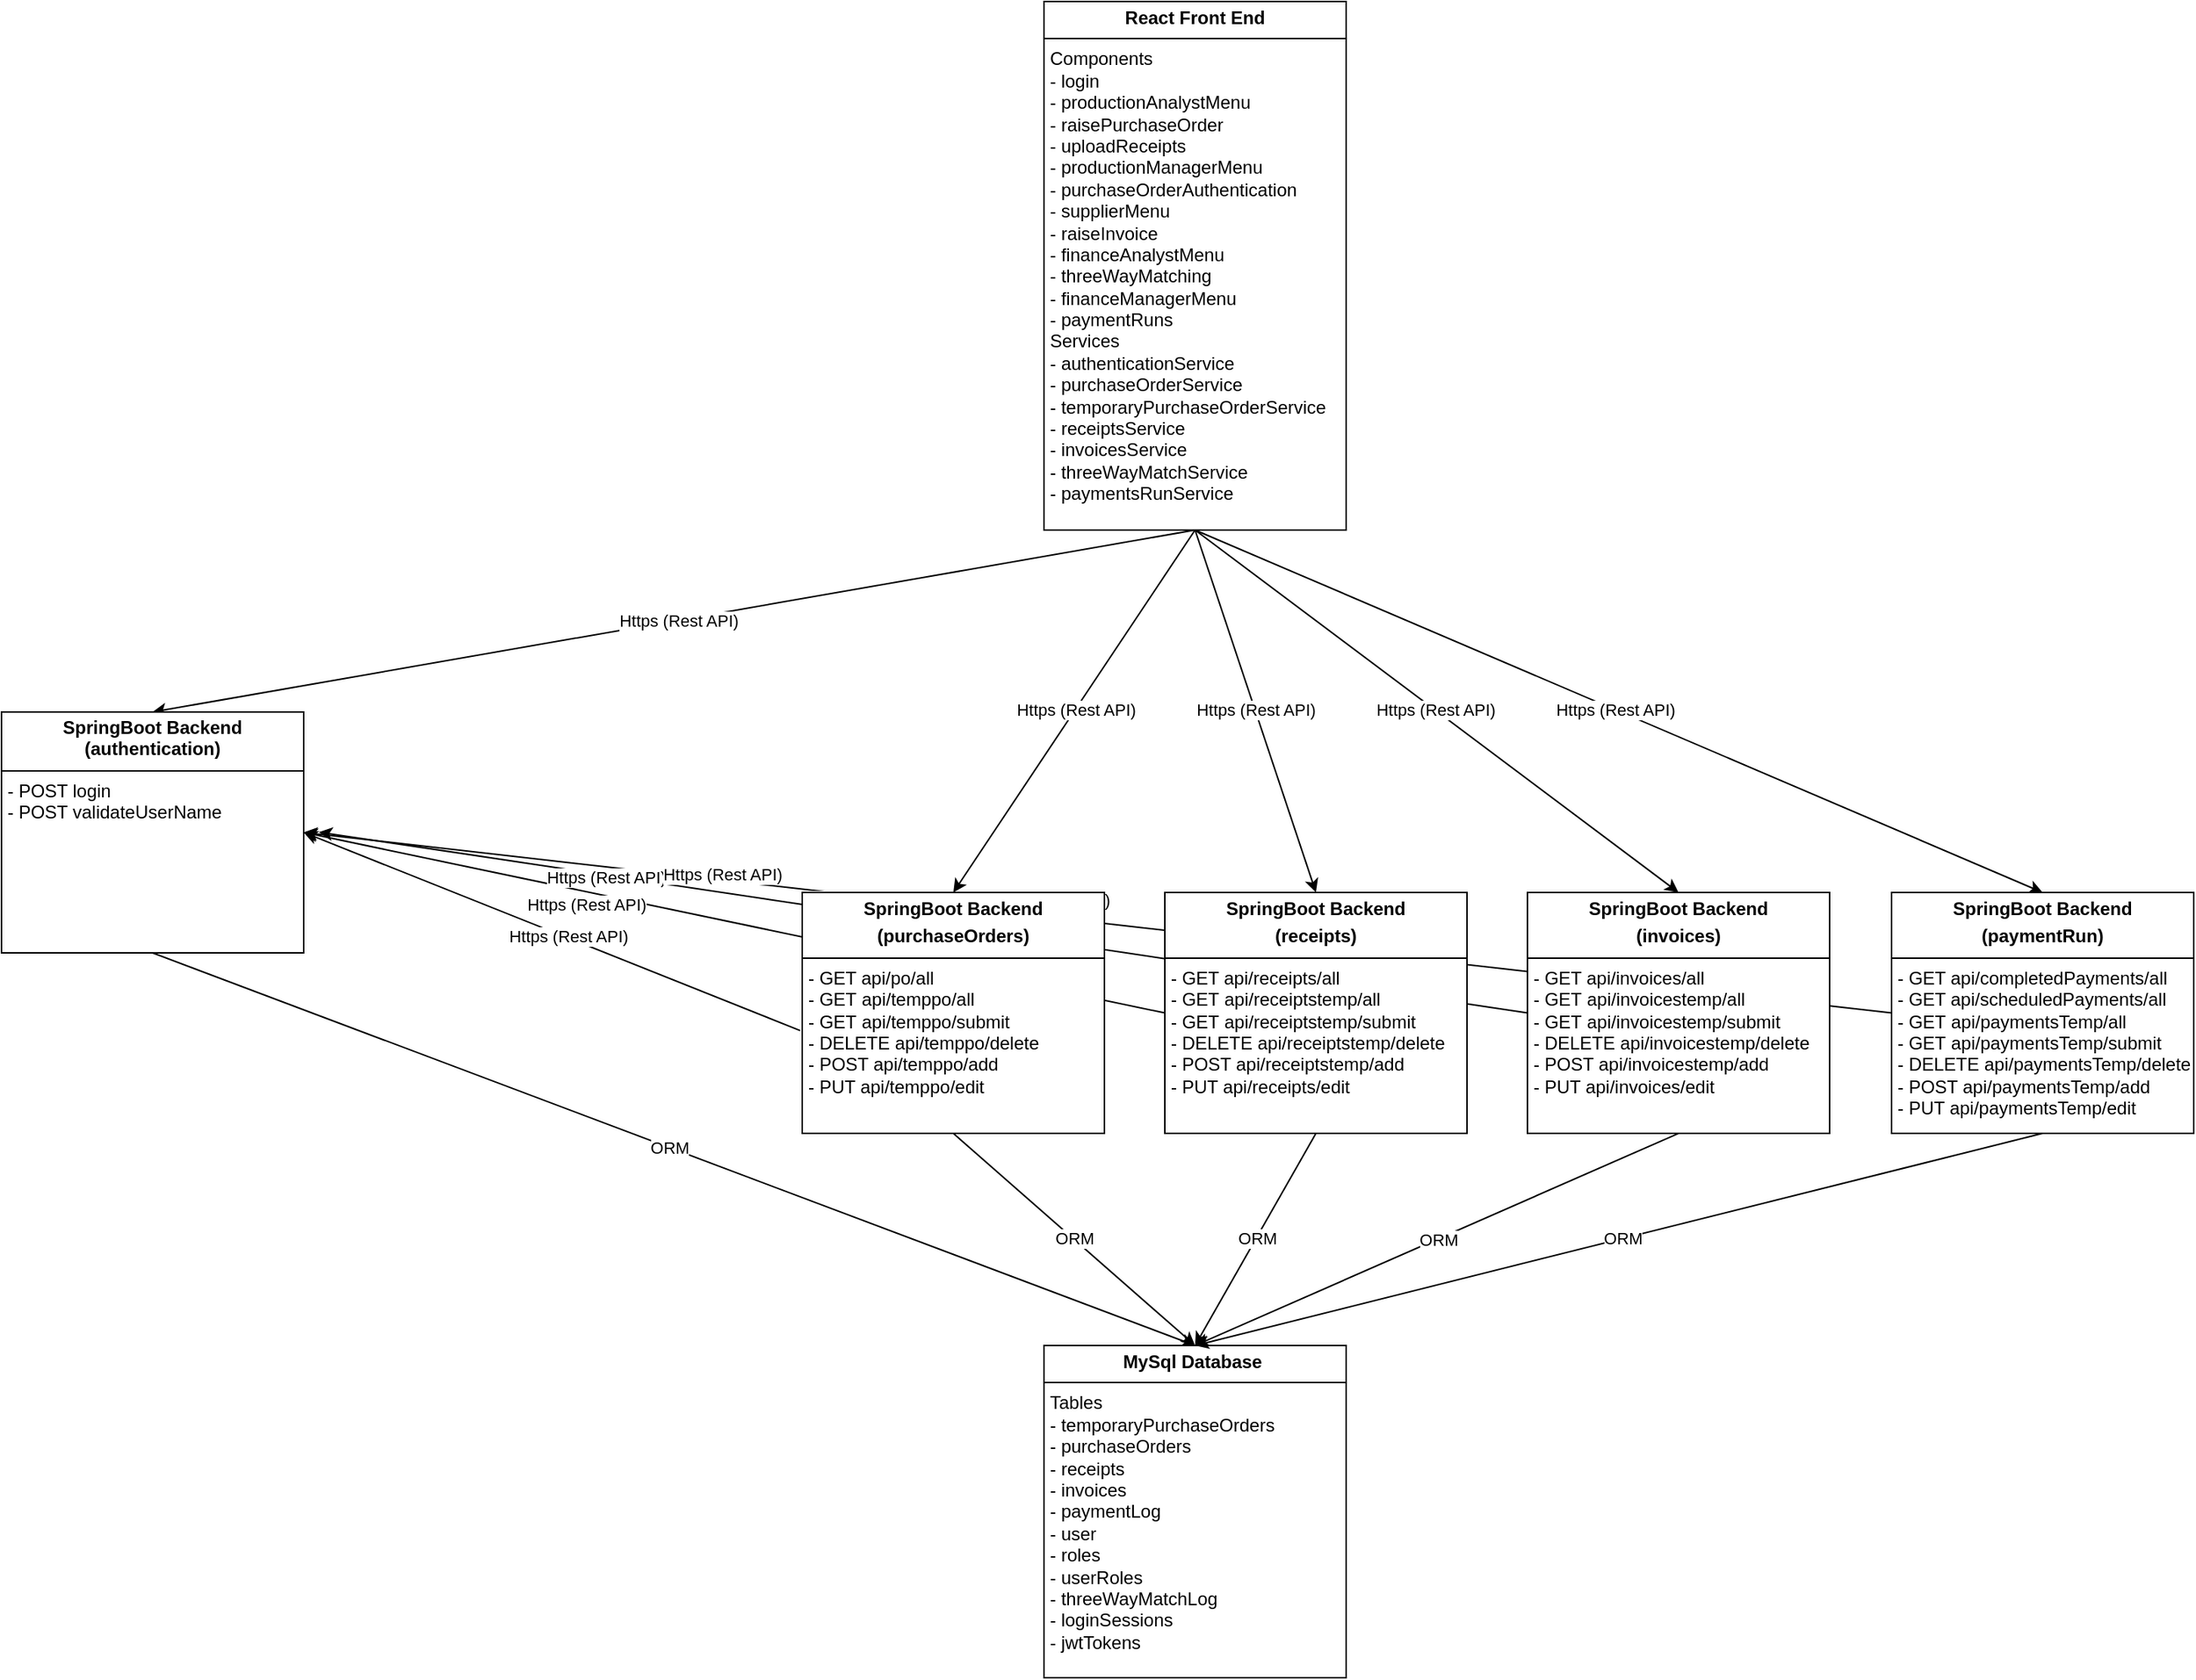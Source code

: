 <mxfile version="27.1.6" pages="2">
  <diagram name="Web Component Diagram" id="Qo_BiO_Z34WmR_wmKPTt">
    <mxGraphModel dx="2464" dy="820" grid="1" gridSize="10" guides="1" tooltips="1" connect="1" arrows="1" fold="1" page="1" pageScale="1" pageWidth="827" pageHeight="1169" math="0" shadow="0">
      <root>
        <mxCell id="0" />
        <mxCell id="1" parent="0" />
        <mxCell id="yFn-vOAb816id8AntAqq-66" value="" style="endArrow=classic;html=1;rounded=0;exitX=0;exitY=0.5;exitDx=0;exitDy=0;entryX=1;entryY=0.5;entryDx=0;entryDy=0;" parent="1" source="yFn-vOAb816id8AntAqq-40" target="yFn-vOAb816id8AntAqq-24" edge="1">
          <mxGeometry width="50" height="50" relative="1" as="geometry">
            <mxPoint x="1241" y="800" as="sourcePoint" />
            <mxPoint x="190" y="680" as="targetPoint" />
          </mxGeometry>
        </mxCell>
        <mxCell id="yFn-vOAb816id8AntAqq-67" value="Https (Rest API)" style="edgeLabel;html=1;align=center;verticalAlign=middle;resizable=0;points=[];" parent="yFn-vOAb816id8AntAqq-66" vertex="1" connectable="0">
          <mxGeometry x="-0.06" y="-1" relative="1" as="geometry">
            <mxPoint x="-64" y="-18" as="offset" />
          </mxGeometry>
        </mxCell>
        <mxCell id="yFn-vOAb816id8AntAqq-58" value="" style="endArrow=classic;html=1;rounded=0;exitX=0;exitY=0.5;exitDx=0;exitDy=0;" parent="1" source="yFn-vOAb816id8AntAqq-32" edge="1">
          <mxGeometry width="50" height="50" relative="1" as="geometry">
            <mxPoint x="920" y="801" as="sourcePoint" />
            <mxPoint x="200" y="680" as="targetPoint" />
          </mxGeometry>
        </mxCell>
        <mxCell id="yFn-vOAb816id8AntAqq-59" value="Https (Rest API)" style="edgeLabel;html=1;align=center;verticalAlign=middle;resizable=0;points=[];" parent="yFn-vOAb816id8AntAqq-58" vertex="1" connectable="0">
          <mxGeometry x="-0.06" y="-1" relative="1" as="geometry">
            <mxPoint x="-64" y="-18" as="offset" />
          </mxGeometry>
        </mxCell>
        <mxCell id="yFn-vOAb816id8AntAqq-22" value="&lt;p style=&quot;margin:0px;margin-top:4px;text-align:center;&quot;&gt;&lt;b&gt;React Front End&lt;/b&gt;&lt;/p&gt;&lt;hr size=&quot;1&quot; style=&quot;border-style:solid;&quot;&gt;&lt;p style=&quot;margin:0px;margin-left:4px;&quot;&gt;Components&lt;/p&gt;&lt;p style=&quot;margin:0px;margin-left:4px;&quot;&gt;- login&lt;/p&gt;&lt;p style=&quot;margin:0px;margin-left:4px;&quot;&gt;- productionAnalystMenu&lt;/p&gt;&lt;p style=&quot;margin:0px;margin-left:4px;&quot;&gt;- raisePurchaseOrder&lt;/p&gt;&lt;p style=&quot;margin:0px;margin-left:4px;&quot;&gt;- uploadReceipts&lt;/p&gt;&lt;p style=&quot;margin:0px;margin-left:4px;&quot;&gt;- productionManagerMenu&lt;/p&gt;&lt;p style=&quot;margin:0px;margin-left:4px;&quot;&gt;- purchaseOrderAuthentication&lt;/p&gt;&lt;p style=&quot;margin:0px;margin-left:4px;&quot;&gt;- supplierMenu&lt;/p&gt;&lt;p style=&quot;margin:0px;margin-left:4px;&quot;&gt;- raiseInvoice&lt;/p&gt;&lt;p style=&quot;margin:0px;margin-left:4px;&quot;&gt;- financeAnalystMenu&lt;/p&gt;&lt;p style=&quot;margin:0px;margin-left:4px;&quot;&gt;- threeWayMatching&lt;/p&gt;&lt;p style=&quot;margin:0px;margin-left:4px;&quot;&gt;- financeManagerMenu&lt;/p&gt;&lt;p style=&quot;margin:0px;margin-left:4px;&quot;&gt;- paymentRuns&lt;/p&gt;&lt;p style=&quot;margin:0px;margin-left:4px;&quot;&gt;Services&lt;/p&gt;&lt;p style=&quot;margin:0px;margin-left:4px;&quot;&gt;- authenticationService&lt;/p&gt;&lt;p style=&quot;margin:0px;margin-left:4px;&quot;&gt;- purchaseOrderService&lt;/p&gt;&lt;p style=&quot;margin:0px;margin-left:4px;&quot;&gt;- temporaryPurchaseOrderService&lt;/p&gt;&lt;p style=&quot;margin:0px;margin-left:4px;&quot;&gt;- receiptsService&lt;/p&gt;&lt;p style=&quot;margin:0px;margin-left:4px;&quot;&gt;- invoicesService&lt;/p&gt;&lt;p style=&quot;margin:0px;margin-left:4px;&quot;&gt;- threeWayMatchService&lt;/p&gt;&lt;p style=&quot;margin:0px;margin-left:4px;&quot;&gt;- paymentsRunService&lt;/p&gt;" style="verticalAlign=top;align=left;overflow=fill;html=1;whiteSpace=wrap;" parent="1" vertex="1">
          <mxGeometry x="680" y="130" width="200" height="350" as="geometry" />
        </mxCell>
        <mxCell id="yFn-vOAb816id8AntAqq-23" value="" style="endArrow=classic;html=1;rounded=0;exitX=0.5;exitY=1;exitDx=0;exitDy=0;entryX=0.5;entryY=0;entryDx=0;entryDy=0;" parent="1" source="yFn-vOAb816id8AntAqq-22" target="yFn-vOAb816id8AntAqq-24" edge="1">
          <mxGeometry width="50" height="50" relative="1" as="geometry">
            <mxPoint x="725" y="480" as="sourcePoint" />
            <mxPoint x="574" y="540" as="targetPoint" />
          </mxGeometry>
        </mxCell>
        <mxCell id="yFn-vOAb816id8AntAqq-25" value="Https (Rest API)" style="edgeLabel;html=1;align=center;verticalAlign=middle;resizable=0;points=[];" parent="yFn-vOAb816id8AntAqq-23" vertex="1" connectable="0">
          <mxGeometry x="-0.008" relative="1" as="geometry">
            <mxPoint as="offset" />
          </mxGeometry>
        </mxCell>
        <mxCell id="yFn-vOAb816id8AntAqq-24" value="&lt;p style=&quot;margin:0px;margin-top:4px;text-align:center;&quot;&gt;&lt;b&gt;SpringBoot Backend (authentication)&lt;/b&gt;&lt;/p&gt;&lt;hr size=&quot;1&quot; style=&quot;border-style:solid;&quot;&gt;&lt;p style=&quot;margin:0px;margin-left:4px;&quot;&gt;- POST login&amp;nbsp;&lt;/p&gt;&lt;p style=&quot;margin:0px;margin-left:4px;&quot;&gt;- POST validateUserName&amp;nbsp;&lt;/p&gt;&lt;p style=&quot;margin:0px;margin-left:4px;&quot;&gt;&lt;br&gt;&lt;/p&gt;" style="verticalAlign=top;align=left;overflow=fill;html=1;whiteSpace=wrap;" parent="1" vertex="1">
          <mxGeometry x="-10" y="600.47" width="200" height="159.53" as="geometry" />
        </mxCell>
        <mxCell id="yFn-vOAb816id8AntAqq-26" value="" style="endArrow=classic;html=1;rounded=0;exitX=0.5;exitY=1;exitDx=0;exitDy=0;entryX=0.5;entryY=0;entryDx=0;entryDy=0;" parent="1" source="yFn-vOAb816id8AntAqq-22" target="yFn-vOAb816id8AntAqq-28" edge="1">
          <mxGeometry width="50" height="50" relative="1" as="geometry">
            <mxPoint x="725" y="480" as="sourcePoint" />
            <mxPoint x="520" y="550" as="targetPoint" />
          </mxGeometry>
        </mxCell>
        <mxCell id="yFn-vOAb816id8AntAqq-27" value="Https (Rest API)" style="edgeLabel;html=1;align=center;verticalAlign=middle;resizable=0;points=[];" parent="yFn-vOAb816id8AntAqq-26" vertex="1" connectable="0">
          <mxGeometry x="-0.008" relative="1" as="geometry">
            <mxPoint as="offset" />
          </mxGeometry>
        </mxCell>
        <mxCell id="yFn-vOAb816id8AntAqq-31" value="&lt;p style=&quot;margin:0px;margin-top:4px;text-align:center;&quot;&gt;&lt;b&gt;SpringBoot Backend&lt;/b&gt;&lt;/p&gt;&lt;p style=&quot;margin:0px;margin-top:4px;text-align:center;&quot;&gt;&lt;b&gt;(receipts)&lt;/b&gt;&lt;/p&gt;&lt;hr size=&quot;1&quot; style=&quot;border-style:solid;&quot;&gt;&lt;p style=&quot;margin: 0px 0px 0px 4px;&quot;&gt;- GET api/receipts/all&lt;/p&gt;&lt;p style=&quot;margin: 0px 0px 0px 4px;&quot;&gt;- GET&amp;nbsp;&lt;span style=&quot;background-color: transparent; color: light-dark(rgb(0, 0, 0), rgb(255, 255, 255));&quot;&gt;api/receiptstemp/all&lt;/span&gt;&lt;/p&gt;&lt;p style=&quot;margin: 0px 0px 0px 4px;&quot;&gt;- GET&amp;nbsp;&lt;span style=&quot;color: light-dark(rgb(0, 0, 0), rgb(255, 255, 255)); background-color: transparent;&quot;&gt;api/receiptstemp/submit&lt;/span&gt;&lt;/p&gt;&lt;p style=&quot;margin: 0px 0px 0px 4px;&quot;&gt;&lt;span style=&quot;color: light-dark(rgb(0, 0, 0), rgb(255, 255, 255)); background-color: transparent;&quot;&gt;- DELETE&lt;/span&gt;&lt;span style=&quot;background-color: transparent; color: light-dark(rgb(0, 0, 0), rgb(255, 255, 255));&quot;&gt;&amp;nbsp;&lt;/span&gt;&lt;span style=&quot;background-color: transparent; color: light-dark(rgb(0, 0, 0), rgb(255, 255, 255));&quot;&gt;api/receiptstemp/delete&lt;/span&gt;&lt;/p&gt;&lt;p style=&quot;margin: 0px 0px 0px 4px;&quot;&gt;&lt;span style=&quot;background-color: transparent; color: light-dark(rgb(0, 0, 0), rgb(255, 255, 255));&quot;&gt;- POST api/receiptstemp/add&lt;/span&gt;&lt;/p&gt;&lt;p style=&quot;margin: 0px 0px 0px 4px;&quot;&gt;&lt;span style=&quot;background-color: transparent; color: light-dark(rgb(0, 0, 0), rgb(255, 255, 255));&quot;&gt;- PUT api/receipts/edit&lt;/span&gt;&lt;/p&gt;&lt;p style=&quot;margin:0px;margin-left:4px;&quot;&gt;&lt;br&gt;&lt;/p&gt;" style="verticalAlign=top;align=left;overflow=fill;html=1;whiteSpace=wrap;" parent="1" vertex="1">
          <mxGeometry x="760" y="720" width="200" height="159.53" as="geometry" />
        </mxCell>
        <mxCell id="yFn-vOAb816id8AntAqq-32" value="&lt;p style=&quot;margin:0px;margin-top:4px;text-align:center;&quot;&gt;&lt;b&gt;SpringBoot Backend&lt;/b&gt;&lt;/p&gt;&lt;p style=&quot;margin:0px;margin-top:4px;text-align:center;&quot;&gt;&lt;b&gt;(invoices)&lt;/b&gt;&lt;/p&gt;&lt;hr size=&quot;1&quot; style=&quot;border-style:solid;&quot;&gt;&lt;p style=&quot;margin: 0px 0px 0px 4px;&quot;&gt;- GET api/invoices/all&lt;/p&gt;&lt;p style=&quot;margin: 0px 0px 0px 4px;&quot;&gt;- GET&amp;nbsp;&lt;span style=&quot;background-color: transparent; color: light-dark(rgb(0, 0, 0), rgb(255, 255, 255));&quot;&gt;api/invoicestemp/all&lt;/span&gt;&lt;/p&gt;&lt;p style=&quot;margin: 0px 0px 0px 4px;&quot;&gt;- GET&amp;nbsp;&lt;span style=&quot;color: light-dark(rgb(0, 0, 0), rgb(255, 255, 255)); background-color: transparent;&quot;&gt;api/invoicestemp/submit&lt;/span&gt;&lt;/p&gt;&lt;p style=&quot;margin: 0px 0px 0px 4px;&quot;&gt;&lt;span style=&quot;color: light-dark(rgb(0, 0, 0), rgb(255, 255, 255)); background-color: transparent;&quot;&gt;- DELETE&lt;/span&gt;&lt;span style=&quot;background-color: transparent; color: light-dark(rgb(0, 0, 0), rgb(255, 255, 255));&quot;&gt;&amp;nbsp;&lt;/span&gt;&lt;span style=&quot;background-color: transparent; color: light-dark(rgb(0, 0, 0), rgb(255, 255, 255));&quot;&gt;api/invoicestemp/delete&lt;/span&gt;&lt;/p&gt;&lt;p style=&quot;margin: 0px 0px 0px 4px;&quot;&gt;&lt;span style=&quot;background-color: transparent; color: light-dark(rgb(0, 0, 0), rgb(255, 255, 255));&quot;&gt;- POST api/invoicestemp/add&lt;/span&gt;&lt;/p&gt;&lt;p style=&quot;margin: 0px 0px 0px 4px;&quot;&gt;&lt;span style=&quot;background-color: transparent; color: light-dark(rgb(0, 0, 0), rgb(255, 255, 255));&quot;&gt;- PUT api/invoices/edit&lt;/span&gt;&lt;/p&gt;&lt;p style=&quot;margin:0px;margin-left:4px;&quot;&gt;&lt;br&gt;&lt;/p&gt;" style="verticalAlign=top;align=left;overflow=fill;html=1;whiteSpace=wrap;" parent="1" vertex="1">
          <mxGeometry x="1000" y="720" width="200" height="159.53" as="geometry" />
        </mxCell>
        <mxCell id="yFn-vOAb816id8AntAqq-33" value="" style="endArrow=classic;html=1;rounded=0;entryX=0.5;entryY=0;entryDx=0;entryDy=0;exitX=0.5;exitY=1;exitDx=0;exitDy=0;" parent="1" source="yFn-vOAb816id8AntAqq-22" target="yFn-vOAb816id8AntAqq-31" edge="1">
          <mxGeometry width="50" height="50" relative="1" as="geometry">
            <mxPoint x="720" y="480" as="sourcePoint" />
            <mxPoint x="695" y="570" as="targetPoint" />
          </mxGeometry>
        </mxCell>
        <mxCell id="yFn-vOAb816id8AntAqq-34" value="Https (Rest API)" style="edgeLabel;html=1;align=center;verticalAlign=middle;resizable=0;points=[];" parent="yFn-vOAb816id8AntAqq-33" vertex="1" connectable="0">
          <mxGeometry x="-0.008" relative="1" as="geometry">
            <mxPoint as="offset" />
          </mxGeometry>
        </mxCell>
        <mxCell id="yFn-vOAb816id8AntAqq-35" value="" style="endArrow=classic;html=1;rounded=0;entryX=0.5;entryY=0;entryDx=0;entryDy=0;exitX=0.5;exitY=1;exitDx=0;exitDy=0;" parent="1" source="yFn-vOAb816id8AntAqq-22" target="yFn-vOAb816id8AntAqq-32" edge="1">
          <mxGeometry width="50" height="50" relative="1" as="geometry">
            <mxPoint x="720" y="480" as="sourcePoint" />
            <mxPoint x="925" y="530" as="targetPoint" />
          </mxGeometry>
        </mxCell>
        <mxCell id="yFn-vOAb816id8AntAqq-36" value="Https (Rest API)" style="edgeLabel;html=1;align=center;verticalAlign=middle;resizable=0;points=[];" parent="yFn-vOAb816id8AntAqq-35" vertex="1" connectable="0">
          <mxGeometry x="-0.008" relative="1" as="geometry">
            <mxPoint as="offset" />
          </mxGeometry>
        </mxCell>
        <mxCell id="yFn-vOAb816id8AntAqq-38" value="" style="endArrow=classic;html=1;rounded=0;entryX=0.5;entryY=0;entryDx=0;entryDy=0;exitX=0.5;exitY=1;exitDx=0;exitDy=0;" parent="1" source="yFn-vOAb816id8AntAqq-22" target="yFn-vOAb816id8AntAqq-40" edge="1">
          <mxGeometry width="50" height="50" relative="1" as="geometry">
            <mxPoint x="720" y="480" as="sourcePoint" />
            <mxPoint x="1240" y="560" as="targetPoint" />
          </mxGeometry>
        </mxCell>
        <mxCell id="yFn-vOAb816id8AntAqq-39" value="Https (Rest API)" style="edgeLabel;html=1;align=center;verticalAlign=middle;resizable=0;points=[];" parent="yFn-vOAb816id8AntAqq-38" vertex="1" connectable="0">
          <mxGeometry x="-0.008" relative="1" as="geometry">
            <mxPoint as="offset" />
          </mxGeometry>
        </mxCell>
        <mxCell id="yFn-vOAb816id8AntAqq-40" value="&lt;p style=&quot;margin:0px;margin-top:4px;text-align:center;&quot;&gt;&lt;b&gt;SpringBoot Backend&lt;/b&gt;&lt;/p&gt;&lt;p style=&quot;margin:0px;margin-top:4px;text-align:center;&quot;&gt;&lt;b&gt;(paymentRun)&lt;/b&gt;&lt;/p&gt;&lt;hr size=&quot;1&quot; style=&quot;border-style:solid;&quot;&gt;&lt;p style=&quot;margin: 0px 0px 0px 4px;&quot;&gt;- GET api/completedPayments/all&lt;/p&gt;&lt;p style=&quot;margin: 0px 0px 0px 4px;&quot;&gt;- GET api/scheduledPayments/all&lt;/p&gt;&lt;p style=&quot;margin: 0px 0px 0px 4px;&quot;&gt;- GET&amp;nbsp;&lt;span style=&quot;background-color: transparent; color: light-dark(rgb(0, 0, 0), rgb(255, 255, 255));&quot;&gt;api/paymentsTemp/all&lt;/span&gt;&lt;/p&gt;&lt;p style=&quot;margin: 0px 0px 0px 4px;&quot;&gt;- GET&amp;nbsp;&lt;span style=&quot;color: light-dark(rgb(0, 0, 0), rgb(255, 255, 255)); background-color: transparent;&quot;&gt;api/paymentsTemp/submit&lt;/span&gt;&lt;/p&gt;&lt;p style=&quot;margin: 0px 0px 0px 4px;&quot;&gt;&lt;span style=&quot;color: light-dark(rgb(0, 0, 0), rgb(255, 255, 255)); background-color: transparent;&quot;&gt;- DELETE&lt;/span&gt;&lt;span style=&quot;background-color: transparent; color: light-dark(rgb(0, 0, 0), rgb(255, 255, 255));&quot;&gt;&amp;nbsp;&lt;/span&gt;&lt;span style=&quot;background-color: transparent; color: light-dark(rgb(0, 0, 0), rgb(255, 255, 255));&quot;&gt;api/paymentsTemp/delete&lt;/span&gt;&lt;/p&gt;&lt;p style=&quot;margin: 0px 0px 0px 4px;&quot;&gt;&lt;span style=&quot;background-color: transparent; color: light-dark(rgb(0, 0, 0), rgb(255, 255, 255));&quot;&gt;- POST api/paymentsTemp/add&lt;/span&gt;&lt;/p&gt;&lt;p style=&quot;margin: 0px 0px 0px 4px;&quot;&gt;&lt;span style=&quot;background-color: transparent; color: light-dark(rgb(0, 0, 0), rgb(255, 255, 255));&quot;&gt;- PUT api/paymentsTemp/edit&lt;/span&gt;&lt;/p&gt;&lt;p style=&quot;margin:0px;margin-left:4px;&quot;&gt;&lt;br&gt;&lt;/p&gt;" style="verticalAlign=top;align=left;overflow=fill;html=1;whiteSpace=wrap;" parent="1" vertex="1">
          <mxGeometry x="1241" y="720" width="200" height="159.53" as="geometry" />
        </mxCell>
        <mxCell id="yFn-vOAb816id8AntAqq-43" value="" style="endArrow=classic;html=1;rounded=0;exitX=0.5;exitY=1;exitDx=0;exitDy=0;entryX=0.5;entryY=0;entryDx=0;entryDy=0;" parent="1" source="yFn-vOAb816id8AntAqq-28" target="yFn-vOAb816id8AntAqq-47" edge="1">
          <mxGeometry width="50" height="50" relative="1" as="geometry">
            <mxPoint x="600" y="810" as="sourcePoint" />
            <mxPoint x="730" y="830" as="targetPoint" />
          </mxGeometry>
        </mxCell>
        <mxCell id="yFn-vOAb816id8AntAqq-44" value="ORM" style="edgeLabel;html=1;align=center;verticalAlign=middle;resizable=0;points=[];" parent="yFn-vOAb816id8AntAqq-43" vertex="1" connectable="0">
          <mxGeometry x="-0.008" relative="1" as="geometry">
            <mxPoint as="offset" />
          </mxGeometry>
        </mxCell>
        <mxCell id="yFn-vOAb816id8AntAqq-45" value="" style="endArrow=classic;html=1;rounded=0;exitX=0.5;exitY=1;exitDx=0;exitDy=0;entryX=0.5;entryY=0;entryDx=0;entryDy=0;" parent="1" source="yFn-vOAb816id8AntAqq-31" target="yFn-vOAb816id8AntAqq-47" edge="1">
          <mxGeometry width="50" height="50" relative="1" as="geometry">
            <mxPoint x="800" y="870" as="sourcePoint" />
            <mxPoint x="781" y="856" as="targetPoint" />
          </mxGeometry>
        </mxCell>
        <mxCell id="yFn-vOAb816id8AntAqq-46" value="ORM" style="edgeLabel;html=1;align=center;verticalAlign=middle;resizable=0;points=[];" parent="yFn-vOAb816id8AntAqq-45" vertex="1" connectable="0">
          <mxGeometry x="-0.008" relative="1" as="geometry">
            <mxPoint as="offset" />
          </mxGeometry>
        </mxCell>
        <mxCell id="yFn-vOAb816id8AntAqq-48" value="" style="endArrow=classic;html=1;rounded=0;exitX=0.5;exitY=1;exitDx=0;exitDy=0;entryX=0.5;entryY=0;entryDx=0;entryDy=0;" parent="1" source="yFn-vOAb816id8AntAqq-24" target="yFn-vOAb816id8AntAqq-47" edge="1">
          <mxGeometry width="50" height="50" relative="1" as="geometry">
            <mxPoint x="300" y="700" as="sourcePoint" />
            <mxPoint x="760" y="860" as="targetPoint" />
          </mxGeometry>
        </mxCell>
        <mxCell id="yFn-vOAb816id8AntAqq-49" value="ORM" style="edgeLabel;html=1;align=center;verticalAlign=middle;resizable=0;points=[];" parent="yFn-vOAb816id8AntAqq-48" vertex="1" connectable="0">
          <mxGeometry x="-0.008" relative="1" as="geometry">
            <mxPoint as="offset" />
          </mxGeometry>
        </mxCell>
        <mxCell id="yFn-vOAb816id8AntAqq-47" value="&lt;p style=&quot;margin:0px;margin-top:4px;text-align:center;&quot;&gt;&lt;b&gt;MySql Database&amp;nbsp;&lt;/b&gt;&lt;/p&gt;&lt;hr size=&quot;1&quot; style=&quot;border-style:solid;&quot;&gt;&lt;p style=&quot;margin:0px;margin-left:4px;&quot;&gt;Tables&lt;/p&gt;&lt;p style=&quot;margin:0px;margin-left:4px;&quot;&gt;- temporaryPurchaseOrders&lt;/p&gt;&lt;p style=&quot;margin:0px;margin-left:4px;&quot;&gt;- purchaseOrders&lt;/p&gt;&lt;p style=&quot;margin:0px;margin-left:4px;&quot;&gt;- receipts&lt;/p&gt;&lt;p style=&quot;margin:0px;margin-left:4px;&quot;&gt;- invoices&lt;/p&gt;&lt;p style=&quot;margin:0px;margin-left:4px;&quot;&gt;- paymentLog&lt;/p&gt;&lt;p style=&quot;margin:0px;margin-left:4px;&quot;&gt;- user&lt;/p&gt;&lt;p style=&quot;margin:0px;margin-left:4px;&quot;&gt;- roles&lt;/p&gt;&lt;p style=&quot;margin:0px;margin-left:4px;&quot;&gt;- userRoles&lt;/p&gt;&lt;p style=&quot;margin:0px;margin-left:4px;&quot;&gt;- threeWayMatchLog&lt;/p&gt;&lt;p style=&quot;margin:0px;margin-left:4px;&quot;&gt;- loginSessions&lt;/p&gt;&lt;p style=&quot;margin:0px;margin-left:4px;&quot;&gt;- jwtTokens&lt;/p&gt;&lt;p style=&quot;margin:0px;margin-left:4px;&quot;&gt;&lt;br&gt;&lt;/p&gt;&lt;p style=&quot;margin:0px;margin-left:4px;&quot;&gt;&lt;br&gt;&lt;/p&gt;&lt;p style=&quot;margin:0px;margin-left:4px;&quot;&gt;&lt;br&gt;&lt;/p&gt;&lt;p style=&quot;margin:0px;margin-left:4px;&quot;&gt;&lt;br&gt;&lt;/p&gt;&lt;p style=&quot;margin:0px;margin-left:4px;&quot;&gt;&lt;br&gt;&lt;/p&gt;" style="verticalAlign=top;align=left;overflow=fill;html=1;whiteSpace=wrap;" parent="1" vertex="1">
          <mxGeometry x="680" y="1020" width="200" height="220" as="geometry" />
        </mxCell>
        <mxCell id="yFn-vOAb816id8AntAqq-50" value="" style="endArrow=classic;html=1;rounded=0;exitX=0.5;exitY=1;exitDx=0;exitDy=0;entryX=0.5;entryY=0;entryDx=0;entryDy=0;" parent="1" source="yFn-vOAb816id8AntAqq-32" target="yFn-vOAb816id8AntAqq-47" edge="1">
          <mxGeometry width="50" height="50" relative="1" as="geometry">
            <mxPoint x="930" y="700" as="sourcePoint" />
            <mxPoint x="930" y="860" as="targetPoint" />
          </mxGeometry>
        </mxCell>
        <mxCell id="yFn-vOAb816id8AntAqq-51" value="ORM" style="edgeLabel;html=1;align=center;verticalAlign=middle;resizable=0;points=[];" parent="yFn-vOAb816id8AntAqq-50" vertex="1" connectable="0">
          <mxGeometry x="-0.008" relative="1" as="geometry">
            <mxPoint as="offset" />
          </mxGeometry>
        </mxCell>
        <mxCell id="yFn-vOAb816id8AntAqq-52" value="" style="endArrow=classic;html=1;rounded=0;exitX=0.5;exitY=1;exitDx=0;exitDy=0;entryX=0.5;entryY=0;entryDx=0;entryDy=0;" parent="1" source="yFn-vOAb816id8AntAqq-40" target="yFn-vOAb816id8AntAqq-47" edge="1">
          <mxGeometry width="50" height="50" relative="1" as="geometry">
            <mxPoint x="1050" y="790" as="sourcePoint" />
            <mxPoint x="810" y="950" as="targetPoint" />
          </mxGeometry>
        </mxCell>
        <mxCell id="yFn-vOAb816id8AntAqq-53" value="ORM" style="edgeLabel;html=1;align=center;verticalAlign=middle;resizable=0;points=[];" parent="yFn-vOAb816id8AntAqq-52" vertex="1" connectable="0">
          <mxGeometry x="-0.008" relative="1" as="geometry">
            <mxPoint as="offset" />
          </mxGeometry>
        </mxCell>
        <mxCell id="yFn-vOAb816id8AntAqq-56" value="" style="endArrow=classic;html=1;rounded=0;entryX=1;entryY=0.5;entryDx=0;entryDy=0;exitX=0;exitY=0.5;exitDx=0;exitDy=0;" parent="1" source="yFn-vOAb816id8AntAqq-31" target="yFn-vOAb816id8AntAqq-24" edge="1">
          <mxGeometry width="50" height="50" relative="1" as="geometry">
            <mxPoint x="680" y="811" as="sourcePoint" />
            <mxPoint x="441" y="680" as="targetPoint" />
          </mxGeometry>
        </mxCell>
        <mxCell id="yFn-vOAb816id8AntAqq-54" value="" style="endArrow=classic;html=1;rounded=0;entryX=1;entryY=0.5;entryDx=0;entryDy=0;exitX=-0.007;exitY=0.573;exitDx=0;exitDy=0;exitPerimeter=0;" parent="1" source="yFn-vOAb816id8AntAqq-28" target="yFn-vOAb816id8AntAqq-24" edge="1">
          <mxGeometry width="50" height="50" relative="1" as="geometry">
            <mxPoint x="350" y="780" as="sourcePoint" />
            <mxPoint x="400" y="730" as="targetPoint" />
          </mxGeometry>
        </mxCell>
        <mxCell id="yFn-vOAb816id8AntAqq-55" value="Https (Rest API)" style="edgeLabel;html=1;align=center;verticalAlign=middle;resizable=0;points=[];" parent="yFn-vOAb816id8AntAqq-54" vertex="1" connectable="0">
          <mxGeometry x="-0.06" y="-1" relative="1" as="geometry">
            <mxPoint as="offset" />
          </mxGeometry>
        </mxCell>
        <mxCell id="yFn-vOAb816id8AntAqq-61" value="Https (Rest API)" style="edgeLabel;html=1;align=center;verticalAlign=middle;resizable=0;points=[];" parent="1" vertex="1" connectable="0">
          <mxGeometry x="390" y="710" as="geometry" />
        </mxCell>
        <mxCell id="yFn-vOAb816id8AntAqq-64" value="Https (Rest API)" style="edgeLabel;html=1;align=center;verticalAlign=middle;resizable=0;points=[];" parent="1" vertex="1" connectable="0">
          <mxGeometry x="390" y="640" as="geometry">
            <mxPoint x="-13" y="88" as="offset" />
          </mxGeometry>
        </mxCell>
        <mxCell id="yFn-vOAb816id8AntAqq-65" value="Https (Rest API)" style="edgeLabel;html=1;align=center;verticalAlign=middle;resizable=0;points=[];" parent="1" vertex="1" connectable="0">
          <mxGeometry x="480" y="620" as="geometry">
            <mxPoint x="-13" y="88" as="offset" />
          </mxGeometry>
        </mxCell>
        <mxCell id="yFn-vOAb816id8AntAqq-28" value="&lt;p style=&quot;margin:0px;margin-top:4px;text-align:center;&quot;&gt;&lt;b&gt;SpringBoot Backend&lt;/b&gt;&lt;/p&gt;&lt;p style=&quot;margin:0px;margin-top:4px;text-align:center;&quot;&gt;&lt;b&gt;(purchaseOrders)&lt;/b&gt;&lt;/p&gt;&lt;hr size=&quot;1&quot; style=&quot;border-style:solid;&quot;&gt;&lt;p style=&quot;margin:0px;margin-left:4px;&quot;&gt;- GET api/po/all&lt;/p&gt;&lt;p style=&quot;margin:0px;margin-left:4px;&quot;&gt;- GET&amp;nbsp;&lt;span style=&quot;background-color: transparent; color: light-dark(rgb(0, 0, 0), rgb(255, 255, 255));&quot;&gt;api/temppo/all&lt;/span&gt;&lt;/p&gt;&lt;p style=&quot;margin:0px;margin-left:4px;&quot;&gt;- GET&amp;nbsp;&lt;span style=&quot;color: light-dark(rgb(0, 0, 0), rgb(255, 255, 255)); background-color: transparent;&quot;&gt;api/temppo/submit&lt;/span&gt;&lt;/p&gt;&lt;p style=&quot;margin:0px;margin-left:4px;&quot;&gt;&lt;span style=&quot;color: light-dark(rgb(0, 0, 0), rgb(255, 255, 255)); background-color: transparent;&quot;&gt;- DELETE&lt;/span&gt;&lt;span style=&quot;background-color: transparent; color: light-dark(rgb(0, 0, 0), rgb(255, 255, 255));&quot;&gt;&amp;nbsp;&lt;/span&gt;&lt;span style=&quot;background-color: transparent; color: light-dark(rgb(0, 0, 0), rgb(255, 255, 255));&quot;&gt;api/temppo/delete&lt;/span&gt;&lt;/p&gt;&lt;p style=&quot;margin:0px;margin-left:4px;&quot;&gt;&lt;span style=&quot;background-color: transparent; color: light-dark(rgb(0, 0, 0), rgb(255, 255, 255));&quot;&gt;- POST api/temppo/add&lt;/span&gt;&lt;/p&gt;&lt;p style=&quot;margin:0px;margin-left:4px;&quot;&gt;&lt;span style=&quot;background-color: transparent; color: light-dark(rgb(0, 0, 0), rgb(255, 255, 255));&quot;&gt;- PUT api/temppo/edit&lt;/span&gt;&lt;/p&gt;" style="verticalAlign=top;align=left;overflow=fill;html=1;whiteSpace=wrap;" parent="1" vertex="1">
          <mxGeometry x="520" y="720" width="200" height="159.53" as="geometry" />
        </mxCell>
      </root>
    </mxGraphModel>
  </diagram>
  <diagram id="fqjjy99E-0aKFcr1MCpF" name="Database Design Diagram Authentication and Authorisation">
    <mxGraphModel dx="2001" dy="785" grid="1" gridSize="10" guides="1" tooltips="1" connect="1" arrows="1" fold="1" page="1" pageScale="1" pageWidth="827" pageHeight="1169" math="0" shadow="0">
      <root>
        <mxCell id="0" />
        <mxCell id="1" parent="0" />
        <mxCell id="Uvd43ZU4d7n_uXBfbXl--14" value="User" style="swimlane;fontStyle=0;childLayout=stackLayout;horizontal=1;startSize=26;horizontalStack=0;resizeParent=1;resizeParentMax=0;resizeLast=0;collapsible=1;marginBottom=0;align=center;fontSize=14;" parent="1" vertex="1">
          <mxGeometry x="80" y="150" width="160" height="266" as="geometry" />
        </mxCell>
        <mxCell id="Uvd43ZU4d7n_uXBfbXl--25" value="userID&amp;nbsp;&lt;span style=&quot;white-space: pre;&quot;&gt;&#x9;&lt;/span&gt;&lt;span style=&quot;white-space: pre;&quot;&gt;&#x9;&lt;/span&gt;&lt;span style=&quot;white-space: pre;&quot;&gt;&#x9;&lt;/span&gt;&lt;span style=&quot;white-space: pre;&quot;&gt;&#x9;&lt;/span&gt;PK" style="text;strokeColor=none;fillColor=none;spacingLeft=4;spacingRight=4;overflow=hidden;rotatable=0;points=[[0,0.5],[1,0.5]];portConstraint=eastwest;fontSize=12;whiteSpace=wrap;html=1;" parent="Uvd43ZU4d7n_uXBfbXl--14" vertex="1">
          <mxGeometry y="26" width="160" height="30" as="geometry" />
        </mxCell>
        <mxCell id="Uvd43ZU4d7n_uXBfbXl--23" value="firstName" style="text;strokeColor=none;fillColor=none;spacingLeft=4;spacingRight=4;overflow=hidden;rotatable=0;points=[[0,0.5],[1,0.5]];portConstraint=eastwest;fontSize=12;whiteSpace=wrap;html=1;" parent="Uvd43ZU4d7n_uXBfbXl--14" vertex="1">
          <mxGeometry y="56" width="160" height="30" as="geometry" />
        </mxCell>
        <mxCell id="Uvd43ZU4d7n_uXBfbXl--22" value="lastName" style="text;strokeColor=none;fillColor=none;spacingLeft=4;spacingRight=4;overflow=hidden;rotatable=0;points=[[0,0.5],[1,0.5]];portConstraint=eastwest;fontSize=12;whiteSpace=wrap;html=1;" parent="Uvd43ZU4d7n_uXBfbXl--14" vertex="1">
          <mxGeometry y="86" width="160" height="30" as="geometry" />
        </mxCell>
        <mxCell id="Uvd43ZU4d7n_uXBfbXl--21" value="email" style="text;strokeColor=none;fillColor=none;spacingLeft=4;spacingRight=4;overflow=hidden;rotatable=0;points=[[0,0.5],[1,0.5]];portConstraint=eastwest;fontSize=12;whiteSpace=wrap;html=1;" parent="Uvd43ZU4d7n_uXBfbXl--14" vertex="1">
          <mxGeometry y="116" width="160" height="30" as="geometry" />
        </mxCell>
        <mxCell id="Uvd43ZU4d7n_uXBfbXl--20" value="password (hashed)" style="text;strokeColor=none;fillColor=none;spacingLeft=4;spacingRight=4;overflow=hidden;rotatable=0;points=[[0,0.5],[1,0.5]];portConstraint=eastwest;fontSize=12;whiteSpace=wrap;html=1;" parent="Uvd43ZU4d7n_uXBfbXl--14" vertex="1">
          <mxGeometry y="146" width="160" height="30" as="geometry" />
        </mxCell>
        <mxCell id="Uvd43ZU4d7n_uXBfbXl--19" value="createdDate" style="text;strokeColor=none;fillColor=none;spacingLeft=4;spacingRight=4;overflow=hidden;rotatable=0;points=[[0,0.5],[1,0.5]];portConstraint=eastwest;fontSize=12;whiteSpace=wrap;html=1;" parent="Uvd43ZU4d7n_uXBfbXl--14" vertex="1">
          <mxGeometry y="176" width="160" height="30" as="geometry" />
        </mxCell>
        <mxCell id="Uvd43ZU4d7n_uXBfbXl--18" value="lastModified" style="text;strokeColor=none;fillColor=none;spacingLeft=4;spacingRight=4;overflow=hidden;rotatable=0;points=[[0,0.5],[1,0.5]];portConstraint=eastwest;fontSize=12;whiteSpace=wrap;html=1;" parent="Uvd43ZU4d7n_uXBfbXl--14" vertex="1">
          <mxGeometry y="206" width="160" height="30" as="geometry" />
        </mxCell>
        <mxCell id="Uvd43ZU4d7n_uXBfbXl--16" value="accountLocked" style="text;strokeColor=none;fillColor=none;spacingLeft=4;spacingRight=4;overflow=hidden;rotatable=0;points=[[0,0.5],[1,0.5]];portConstraint=eastwest;fontSize=12;whiteSpace=wrap;html=1;" parent="Uvd43ZU4d7n_uXBfbXl--14" vertex="1">
          <mxGeometry y="236" width="160" height="30" as="geometry" />
        </mxCell>
        <mxCell id="Uvd43ZU4d7n_uXBfbXl--26" value="Permissions" style="swimlane;fontStyle=0;childLayout=stackLayout;horizontal=1;startSize=26;horizontalStack=0;resizeParent=1;resizeParentMax=0;resizeLast=0;collapsible=1;marginBottom=0;align=center;fontSize=14;" parent="1" vertex="1">
          <mxGeometry x="480" y="236" width="160" height="86" as="geometry" />
        </mxCell>
        <mxCell id="Uvd43ZU4d7n_uXBfbXl--27" value="permissionID&amp;nbsp;&lt;span style=&quot;white-space: pre;&quot;&gt;&#x9;&lt;/span&gt;&lt;span style=&quot;white-space: pre;&quot;&gt;&#x9;&lt;/span&gt;&amp;nbsp; &amp;nbsp; &amp;nbsp; PK" style="text;strokeColor=none;fillColor=none;spacingLeft=4;spacingRight=4;overflow=hidden;rotatable=0;points=[[0,0.5],[1,0.5]];portConstraint=eastwest;fontSize=12;whiteSpace=wrap;html=1;" parent="Uvd43ZU4d7n_uXBfbXl--26" vertex="1">
          <mxGeometry y="26" width="160" height="30" as="geometry" />
        </mxCell>
        <mxCell id="Uvd43ZU4d7n_uXBfbXl--29" value="permissionName" style="text;strokeColor=none;fillColor=none;spacingLeft=4;spacingRight=4;overflow=hidden;rotatable=0;points=[[0,0.5],[1,0.5]];portConstraint=eastwest;fontSize=12;whiteSpace=wrap;html=1;" parent="Uvd43ZU4d7n_uXBfbXl--26" vertex="1">
          <mxGeometry y="56" width="160" height="30" as="geometry" />
        </mxCell>
        <mxCell id="Uvd43ZU4d7n_uXBfbXl--41" value="" style="endArrow=none;html=1;rounded=0;" parent="1" edge="1">
          <mxGeometry relative="1" as="geometry">
            <mxPoint x="240" y="290" as="sourcePoint" />
            <mxPoint x="480" y="290" as="targetPoint" />
          </mxGeometry>
        </mxCell>
        <mxCell id="Uvd43ZU4d7n_uXBfbXl--43" value="Granted" style="edgeLabel;html=1;align=center;verticalAlign=middle;resizable=0;points=[];" parent="Uvd43ZU4d7n_uXBfbXl--41" vertex="1" connectable="0">
          <mxGeometry x="0.037" relative="1" as="geometry">
            <mxPoint as="offset" />
          </mxGeometry>
        </mxCell>
        <mxCell id="Uvd43ZU4d7n_uXBfbXl--48" value="1" style="text;html=1;align=center;verticalAlign=middle;resizable=0;points=[];autosize=1;strokeColor=none;fillColor=none;" parent="1" vertex="1">
          <mxGeometry x="450" y="268" width="30" height="30" as="geometry" />
        </mxCell>
        <mxCell id="Uvd43ZU4d7n_uXBfbXl--49" value="1..*" style="text;html=1;align=center;verticalAlign=middle;resizable=0;points=[];autosize=1;strokeColor=none;fillColor=none;" parent="1" vertex="1">
          <mxGeometry x="230" y="268" width="40" height="30" as="geometry" />
        </mxCell>
        <mxCell id="Uvd43ZU4d7n_uXBfbXl--52" value="JwtToken" style="swimlane;fontStyle=0;childLayout=stackLayout;horizontal=1;startSize=26;horizontalStack=0;resizeParent=1;resizeParentMax=0;resizeLast=0;collapsible=1;marginBottom=0;align=center;fontSize=14;" parent="1" vertex="1">
          <mxGeometry x="-440" y="552" width="160" height="150" as="geometry" />
        </mxCell>
        <mxCell id="Uvd43ZU4d7n_uXBfbXl--53" value="tokenID&amp;nbsp; &amp;nbsp; &amp;nbsp; &amp;nbsp; &amp;nbsp; &amp;nbsp; &amp;nbsp; &amp;nbsp; &amp;nbsp; &amp;nbsp; &amp;nbsp; &amp;nbsp; &amp;nbsp; &amp;nbsp;PK" style="text;strokeColor=none;fillColor=none;spacingLeft=4;spacingRight=4;overflow=hidden;rotatable=0;points=[[0,0.5],[1,0.5]];portConstraint=eastwest;fontSize=12;whiteSpace=wrap;html=1;" parent="Uvd43ZU4d7n_uXBfbXl--52" vertex="1">
          <mxGeometry y="26" width="160" height="30" as="geometry" />
        </mxCell>
        <mxCell id="Uvd43ZU4d7n_uXBfbXl--63" value="jwtAuthenticationToken&lt;div&gt;&lt;br&gt;&lt;/div&gt;&lt;div&gt;&lt;br&gt;&lt;/div&gt;" style="text;strokeColor=none;fillColor=none;spacingLeft=4;spacingRight=4;overflow=hidden;rotatable=0;points=[[0,0.5],[1,0.5]];portConstraint=eastwest;fontSize=12;whiteSpace=wrap;html=1;" parent="Uvd43ZU4d7n_uXBfbXl--52" vertex="1">
          <mxGeometry y="56" width="160" height="30" as="geometry" />
        </mxCell>
        <mxCell id="Uvd43ZU4d7n_uXBfbXl--93" value="jwtTokenRefresh" style="text;strokeColor=none;fillColor=none;spacingLeft=4;spacingRight=4;overflow=hidden;rotatable=0;points=[[0,0.5],[1,0.5]];portConstraint=eastwest;fontSize=12;whiteSpace=wrap;html=1;" parent="Uvd43ZU4d7n_uXBfbXl--52" vertex="1">
          <mxGeometry y="86" width="160" height="30" as="geometry" />
        </mxCell>
        <mxCell id="Uvd43ZU4d7n_uXBfbXl--94" value="tokenInUse" style="text;strokeColor=none;fillColor=none;spacingLeft=4;spacingRight=4;overflow=hidden;rotatable=0;points=[[0,0.5],[1,0.5]];portConstraint=eastwest;fontSize=12;whiteSpace=wrap;html=1;" parent="Uvd43ZU4d7n_uXBfbXl--52" vertex="1">
          <mxGeometry y="116" width="160" height="34" as="geometry" />
        </mxCell>
        <mxCell id="Uvd43ZU4d7n_uXBfbXl--67" value="Session" style="swimlane;fontStyle=0;childLayout=stackLayout;horizontal=1;startSize=26;horizontalStack=0;resizeParent=1;resizeParentMax=0;resizeLast=0;collapsible=1;marginBottom=0;align=center;fontSize=14;" parent="1" vertex="1">
          <mxGeometry x="-440" y="170" width="160" height="146" as="geometry" />
        </mxCell>
        <mxCell id="Uvd43ZU4d7n_uXBfbXl--68" value="sessionID&amp;nbsp; &amp;nbsp; &amp;nbsp; &amp;nbsp; &amp;nbsp; &amp;nbsp; &amp;nbsp; &amp;nbsp; &amp;nbsp; &amp;nbsp; &amp;nbsp; &amp;nbsp; PK" style="text;strokeColor=none;fillColor=none;spacingLeft=4;spacingRight=4;overflow=hidden;rotatable=0;points=[[0,0.5],[1,0.5]];portConstraint=eastwest;fontSize=12;whiteSpace=wrap;html=1;" parent="Uvd43ZU4d7n_uXBfbXl--67" vertex="1">
          <mxGeometry y="26" width="160" height="30" as="geometry" />
        </mxCell>
        <mxCell id="Uvd43ZU4d7n_uXBfbXl--88" value="userID&amp;nbsp; &amp;nbsp; &amp;nbsp; &amp;nbsp; &amp;nbsp; &amp;nbsp; &amp;nbsp; &amp;nbsp; &amp;nbsp; &amp;nbsp; &amp;nbsp; &amp;nbsp; &amp;nbsp; &amp;nbsp; &amp;nbsp;FK" style="text;strokeColor=none;fillColor=none;spacingLeft=4;spacingRight=4;overflow=hidden;rotatable=0;points=[[0,0.5],[1,0.5]];portConstraint=eastwest;fontSize=12;whiteSpace=wrap;html=1;" parent="Uvd43ZU4d7n_uXBfbXl--67" vertex="1">
          <mxGeometry y="56" width="160" height="30" as="geometry" />
        </mxCell>
        <mxCell id="Uvd43ZU4d7n_uXBfbXl--70" value="timeStarted" style="text;strokeColor=none;fillColor=none;spacingLeft=4;spacingRight=4;overflow=hidden;rotatable=0;points=[[0,0.5],[1,0.5]];portConstraint=eastwest;fontSize=12;whiteSpace=wrap;html=1;" parent="Uvd43ZU4d7n_uXBfbXl--67" vertex="1">
          <mxGeometry y="86" width="160" height="30" as="geometry" />
        </mxCell>
        <mxCell id="Uvd43ZU4d7n_uXBfbXl--71" value="timeFinished" style="text;strokeColor=none;fillColor=none;spacingLeft=4;spacingRight=4;overflow=hidden;rotatable=0;points=[[0,0.5],[1,0.5]];portConstraint=eastwest;fontSize=12;whiteSpace=wrap;html=1;" parent="Uvd43ZU4d7n_uXBfbXl--67" vertex="1">
          <mxGeometry y="116" width="160" height="30" as="geometry" />
        </mxCell>
        <mxCell id="Uvd43ZU4d7n_uXBfbXl--80" value="" style="endArrow=none;html=1;rounded=0;entryX=0.967;entryY=0.633;entryDx=0;entryDy=0;entryPerimeter=0;" parent="1" edge="1">
          <mxGeometry relative="1" as="geometry">
            <mxPoint x="-280" y="279" as="sourcePoint" />
            <mxPoint x="79.01" y="278.99" as="targetPoint" />
          </mxGeometry>
        </mxCell>
        <mxCell id="Uvd43ZU4d7n_uXBfbXl--81" value="Assigned to" style="edgeLabel;html=1;align=center;verticalAlign=middle;resizable=0;points=[];" parent="Uvd43ZU4d7n_uXBfbXl--80" vertex="1" connectable="0">
          <mxGeometry x="0.037" relative="1" as="geometry">
            <mxPoint as="offset" />
          </mxGeometry>
        </mxCell>
        <mxCell id="Uvd43ZU4d7n_uXBfbXl--86" value="0..*" style="text;html=1;align=center;verticalAlign=middle;resizable=0;points=[];autosize=1;strokeColor=none;fillColor=none;" parent="1" vertex="1">
          <mxGeometry x="-280" y="250" width="40" height="30" as="geometry" />
        </mxCell>
        <mxCell id="Uvd43ZU4d7n_uXBfbXl--82" value="" style="endArrow=none;html=1;rounded=0;exitX=0.5;exitY=1.08;exitDx=0;exitDy=0;exitPerimeter=0;entryX=0.5;entryY=0;entryDx=0;entryDy=0;" parent="1" source="Uvd43ZU4d7n_uXBfbXl--71" target="Uvd43ZU4d7n_uXBfbXl--52" edge="1">
          <mxGeometry relative="1" as="geometry">
            <mxPoint x="-378.32" y="415.45" as="sourcePoint" />
            <mxPoint x="-120.96" y="641.01" as="targetPoint" />
          </mxGeometry>
        </mxCell>
        <mxCell id="Uvd43ZU4d7n_uXBfbXl--83" value="Associated with" style="edgeLabel;html=1;align=center;verticalAlign=middle;resizable=0;points=[];" parent="Uvd43ZU4d7n_uXBfbXl--82" vertex="1" connectable="0">
          <mxGeometry x="0.037" relative="1" as="geometry">
            <mxPoint x="50" y="-7" as="offset" />
          </mxGeometry>
        </mxCell>
        <mxCell id="Uvd43ZU4d7n_uXBfbXl--89" value="1" style="text;html=1;align=center;verticalAlign=middle;resizable=0;points=[];autosize=1;strokeColor=none;fillColor=none;" parent="1" vertex="1">
          <mxGeometry x="-390" y="322" width="30" height="30" as="geometry" />
        </mxCell>
        <mxCell id="Uvd43ZU4d7n_uXBfbXl--92" value="1...*" style="text;html=1;align=center;verticalAlign=middle;resizable=0;points=[];autosize=1;strokeColor=none;fillColor=none;" parent="1" vertex="1">
          <mxGeometry x="-360" y="522" width="40" height="30" as="geometry" />
        </mxCell>
        <mxCell id="Uvd43ZU4d7n_uXBfbXl--95" value="" style="endArrow=none;dashed=1;html=1;dashPattern=1 3;strokeWidth=2;rounded=0;" parent="1" edge="1">
          <mxGeometry width="50" height="50" relative="1" as="geometry">
            <mxPoint x="370" y="320" as="sourcePoint" />
            <mxPoint x="370" y="290" as="targetPoint" />
          </mxGeometry>
        </mxCell>
        <mxCell id="Uvd43ZU4d7n_uXBfbXl--97" value="User-Permissions" style="swimlane;fontStyle=0;childLayout=stackLayout;horizontal=1;startSize=26;horizontalStack=0;resizeParent=1;resizeParentMax=0;resizeLast=0;collapsible=1;marginBottom=0;align=center;fontSize=14;" parent="1" vertex="1">
          <mxGeometry x="290" y="324" width="160" height="146" as="geometry" />
        </mxCell>
        <mxCell id="Uvd43ZU4d7n_uXBfbXl--98" value="userID&amp;nbsp;&lt;span style=&quot;white-space: pre;&quot;&gt;&#x9;&lt;/span&gt;&lt;span style=&quot;white-space: pre;&quot;&gt;&#x9;&lt;/span&gt;&amp;nbsp; &amp;nbsp; &amp;nbsp; &amp;nbsp; &amp;nbsp;PK,FK" style="text;strokeColor=none;fillColor=none;spacingLeft=4;spacingRight=4;overflow=hidden;rotatable=0;points=[[0,0.5],[1,0.5]];portConstraint=eastwest;fontSize=12;whiteSpace=wrap;html=1;" parent="Uvd43ZU4d7n_uXBfbXl--97" vertex="1">
          <mxGeometry y="26" width="160" height="30" as="geometry" />
        </mxCell>
        <mxCell id="Uvd43ZU4d7n_uXBfbXl--101" value="permissionID&amp;nbsp; &amp;nbsp; &amp;nbsp; &amp;nbsp; &amp;nbsp; &amp;nbsp; PK,FK&amp;nbsp;" style="text;strokeColor=none;fillColor=none;spacingLeft=4;spacingRight=4;overflow=hidden;rotatable=0;points=[[0,0.5],[1,0.5]];portConstraint=eastwest;fontSize=12;whiteSpace=wrap;html=1;" parent="Uvd43ZU4d7n_uXBfbXl--97" vertex="1">
          <mxGeometry y="56" width="160" height="30" as="geometry" />
        </mxCell>
        <mxCell id="Uvd43ZU4d7n_uXBfbXl--104" value="createdDateTime" style="text;strokeColor=none;fillColor=none;spacingLeft=4;spacingRight=4;overflow=hidden;rotatable=0;points=[[0,0.5],[1,0.5]];portConstraint=eastwest;fontSize=12;whiteSpace=wrap;html=1;" parent="Uvd43ZU4d7n_uXBfbXl--97" vertex="1">
          <mxGeometry y="86" width="160" height="30" as="geometry" />
        </mxCell>
        <mxCell id="Uvd43ZU4d7n_uXBfbXl--105" value="modifiedDateTime" style="text;strokeColor=none;fillColor=none;spacingLeft=4;spacingRight=4;overflow=hidden;rotatable=0;points=[[0,0.5],[1,0.5]];portConstraint=eastwest;fontSize=12;whiteSpace=wrap;html=1;" parent="Uvd43ZU4d7n_uXBfbXl--97" vertex="1">
          <mxGeometry y="116" width="160" height="30" as="geometry" />
        </mxCell>
        <mxCell id="Uvd43ZU4d7n_uXBfbXl--106" value="" style="endArrow=none;dashed=1;html=1;dashPattern=1 3;strokeWidth=2;rounded=0;" parent="1" edge="1">
          <mxGeometry width="50" height="50" relative="1" as="geometry">
            <mxPoint x="-360" y="432" as="sourcePoint" />
            <mxPoint x="-420" y="432" as="targetPoint" />
          </mxGeometry>
        </mxCell>
        <mxCell id="Uvd43ZU4d7n_uXBfbXl--107" value="Session-JwtToken" style="swimlane;fontStyle=0;childLayout=stackLayout;horizontal=1;startSize=26;horizontalStack=0;resizeParent=1;resizeParentMax=0;resizeLast=0;collapsible=1;marginBottom=0;align=center;fontSize=14;" parent="1" vertex="1">
          <mxGeometry x="-580" y="352" width="160" height="146" as="geometry">
            <mxRectangle x="-380" y="360" width="130" height="30" as="alternateBounds" />
          </mxGeometry>
        </mxCell>
        <mxCell id="Uvd43ZU4d7n_uXBfbXl--108" value="sessionID&amp;nbsp;&lt;span style=&quot;white-space: pre;&quot;&gt;&#x9;&lt;/span&gt;&lt;span style=&quot;white-space: pre;&quot;&gt;&#x9;&lt;/span&gt;&amp;nbsp;PK,FK" style="text;strokeColor=none;fillColor=none;spacingLeft=4;spacingRight=4;overflow=hidden;rotatable=0;points=[[0,0.5],[1,0.5]];portConstraint=eastwest;fontSize=12;whiteSpace=wrap;html=1;" parent="Uvd43ZU4d7n_uXBfbXl--107" vertex="1">
          <mxGeometry y="26" width="160" height="30" as="geometry" />
        </mxCell>
        <mxCell id="Uvd43ZU4d7n_uXBfbXl--109" value="tokenID&amp;nbsp; &amp;nbsp; &amp;nbsp; &amp;nbsp; &amp;nbsp; &amp;nbsp; &amp;nbsp; &amp;nbsp; &amp;nbsp; &amp;nbsp; &amp;nbsp;PK,FK&amp;nbsp;" style="text;strokeColor=none;fillColor=none;spacingLeft=4;spacingRight=4;overflow=hidden;rotatable=0;points=[[0,0.5],[1,0.5]];portConstraint=eastwest;fontSize=12;whiteSpace=wrap;html=1;" parent="Uvd43ZU4d7n_uXBfbXl--107" vertex="1">
          <mxGeometry y="56" width="160" height="30" as="geometry" />
        </mxCell>
        <mxCell id="Uvd43ZU4d7n_uXBfbXl--110" value="createdDateTime" style="text;strokeColor=none;fillColor=none;spacingLeft=4;spacingRight=4;overflow=hidden;rotatable=0;points=[[0,0.5],[1,0.5]];portConstraint=eastwest;fontSize=12;whiteSpace=wrap;html=1;" parent="Uvd43ZU4d7n_uXBfbXl--107" vertex="1">
          <mxGeometry y="86" width="160" height="30" as="geometry" />
        </mxCell>
        <mxCell id="Uvd43ZU4d7n_uXBfbXl--111" value="modifiedDateTime" style="text;strokeColor=none;fillColor=none;spacingLeft=4;spacingRight=4;overflow=hidden;rotatable=0;points=[[0,0.5],[1,0.5]];portConstraint=eastwest;fontSize=12;whiteSpace=wrap;html=1;" parent="Uvd43ZU4d7n_uXBfbXl--107" vertex="1">
          <mxGeometry y="116" width="160" height="30" as="geometry" />
        </mxCell>
        <mxCell id="Uvd43ZU4d7n_uXBfbXl--112" value="1" style="text;html=1;align=center;verticalAlign=middle;resizable=0;points=[];autosize=1;strokeColor=none;fillColor=none;" parent="1" vertex="1">
          <mxGeometry x="50" y="250" width="30" height="30" as="geometry" />
        </mxCell>
        <mxCell id="9WTwfGZ2Bfqn-QL4didl-1" value="" style="endArrow=none;dashed=1;html=1;dashPattern=1 3;strokeWidth=2;rounded=0;" edge="1" parent="1">
          <mxGeometry width="50" height="50" relative="1" as="geometry">
            <mxPoint x="-100" y="190" as="sourcePoint" />
            <mxPoint x="-100" y="280" as="targetPoint" />
          </mxGeometry>
        </mxCell>
        <mxCell id="9WTwfGZ2Bfqn-QL4didl-2" value="Session-User" style="swimlane;fontStyle=0;childLayout=stackLayout;horizontal=1;startSize=26;horizontalStack=0;resizeParent=1;resizeParentMax=0;resizeLast=0;collapsible=1;marginBottom=0;align=center;fontSize=14;" vertex="1" parent="1">
          <mxGeometry x="-180" y="40" width="160" height="146" as="geometry" />
        </mxCell>
        <mxCell id="9WTwfGZ2Bfqn-QL4didl-3" value="sessionID&amp;nbsp; &amp;nbsp; &amp;nbsp; &amp;nbsp; &amp;nbsp; &amp;nbsp; &amp;nbsp; &amp;nbsp; &amp;nbsp;PK, FK" style="text;strokeColor=none;fillColor=none;spacingLeft=4;spacingRight=4;overflow=hidden;rotatable=0;points=[[0,0.5],[1,0.5]];portConstraint=eastwest;fontSize=12;whiteSpace=wrap;html=1;" vertex="1" parent="9WTwfGZ2Bfqn-QL4didl-2">
          <mxGeometry y="26" width="160" height="30" as="geometry" />
        </mxCell>
        <mxCell id="9WTwfGZ2Bfqn-QL4didl-4" value="userID&amp;nbsp; &amp;nbsp; &amp;nbsp; &amp;nbsp; &amp;nbsp; &amp;nbsp; &amp;nbsp; &amp;nbsp; &amp;nbsp; &amp;nbsp; &amp;nbsp; PK, FK" style="text;strokeColor=none;fillColor=none;spacingLeft=4;spacingRight=4;overflow=hidden;rotatable=0;points=[[0,0.5],[1,0.5]];portConstraint=eastwest;fontSize=12;whiteSpace=wrap;html=1;" vertex="1" parent="9WTwfGZ2Bfqn-QL4didl-2">
          <mxGeometry y="56" width="160" height="30" as="geometry" />
        </mxCell>
        <mxCell id="9WTwfGZ2Bfqn-QL4didl-12" value="createdDateTime" style="text;strokeColor=none;fillColor=none;spacingLeft=4;spacingRight=4;overflow=hidden;rotatable=0;points=[[0,0.5],[1,0.5]];portConstraint=eastwest;fontSize=12;whiteSpace=wrap;html=1;" vertex="1" parent="9WTwfGZ2Bfqn-QL4didl-2">
          <mxGeometry y="86" width="160" height="30" as="geometry" />
        </mxCell>
        <mxCell id="9WTwfGZ2Bfqn-QL4didl-7" value="modifiedDateTime" style="text;strokeColor=none;fillColor=none;spacingLeft=4;spacingRight=4;overflow=hidden;rotatable=0;points=[[0,0.5],[1,0.5]];portConstraint=eastwest;fontSize=12;whiteSpace=wrap;html=1;" vertex="1" parent="9WTwfGZ2Bfqn-QL4didl-2">
          <mxGeometry y="116" width="160" height="30" as="geometry" />
        </mxCell>
      </root>
    </mxGraphModel>
  </diagram>
</mxfile>

